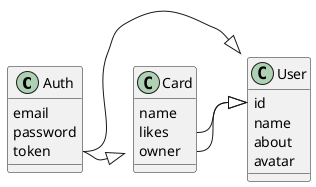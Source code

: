 @startuml
class Auth {
        email
        password
        token
    }

    class User {
        id
        name
        about
        avatar
    }

    class Card {
        name
        likes
        owner
    }

    Card::owner -|> User::id
    Card::likes -|> User::id
    Auth::token -|> User
    Auth::token -|> Card
@enduml